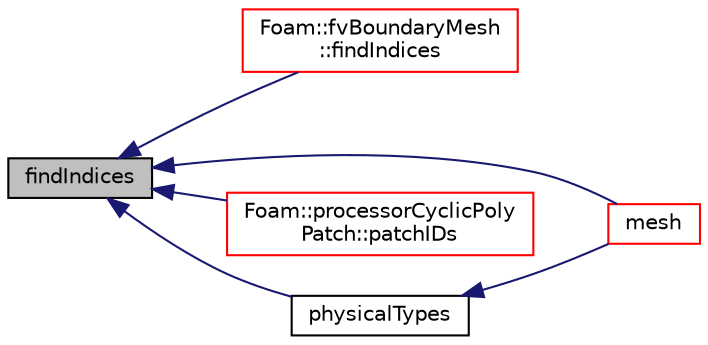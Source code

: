 digraph "findIndices"
{
  bgcolor="transparent";
  edge [fontname="Helvetica",fontsize="10",labelfontname="Helvetica",labelfontsize="10"];
  node [fontname="Helvetica",fontsize="10",shape=record];
  rankdir="LR";
  Node1 [label="findIndices",height=0.2,width=0.4,color="black", fillcolor="grey75", style="filled", fontcolor="black"];
  Node1 -> Node2 [dir="back",color="midnightblue",fontsize="10",style="solid",fontname="Helvetica"];
  Node2 [label="Foam::fvBoundaryMesh\l::findIndices",height=0.2,width=0.4,color="red",URL="$a00883.html#a16f58abfaae10f3e592bcfb8dc2d1a20",tooltip="Find patch indices given a name. "];
  Node1 -> Node3 [dir="back",color="midnightblue",fontsize="10",style="solid",fontname="Helvetica"];
  Node3 [label="mesh",height=0.2,width=0.4,color="red",URL="$a01949.html#aa51573bc757d5d5bb058db0464886447",tooltip="Return the mesh reference. "];
  Node1 -> Node4 [dir="back",color="midnightblue",fontsize="10",style="solid",fontname="Helvetica"];
  Node4 [label="Foam::processorCyclicPoly\lPatch::patchIDs",height=0.2,width=0.4,color="red",URL="$a02023.html#a3d29f434aee0e7d3d7894f42d5580423",tooltip="Return the indices of a processorCyclicPolyPatchs. "];
  Node1 -> Node5 [dir="back",color="midnightblue",fontsize="10",style="solid",fontname="Helvetica"];
  Node5 [label="physicalTypes",height=0.2,width=0.4,color="black",URL="$a01949.html#a0847adf0d7a0e255c47cc2af144e0283",tooltip="Return a list of physical types. "];
  Node5 -> Node3 [dir="back",color="midnightblue",fontsize="10",style="solid",fontname="Helvetica"];
}
